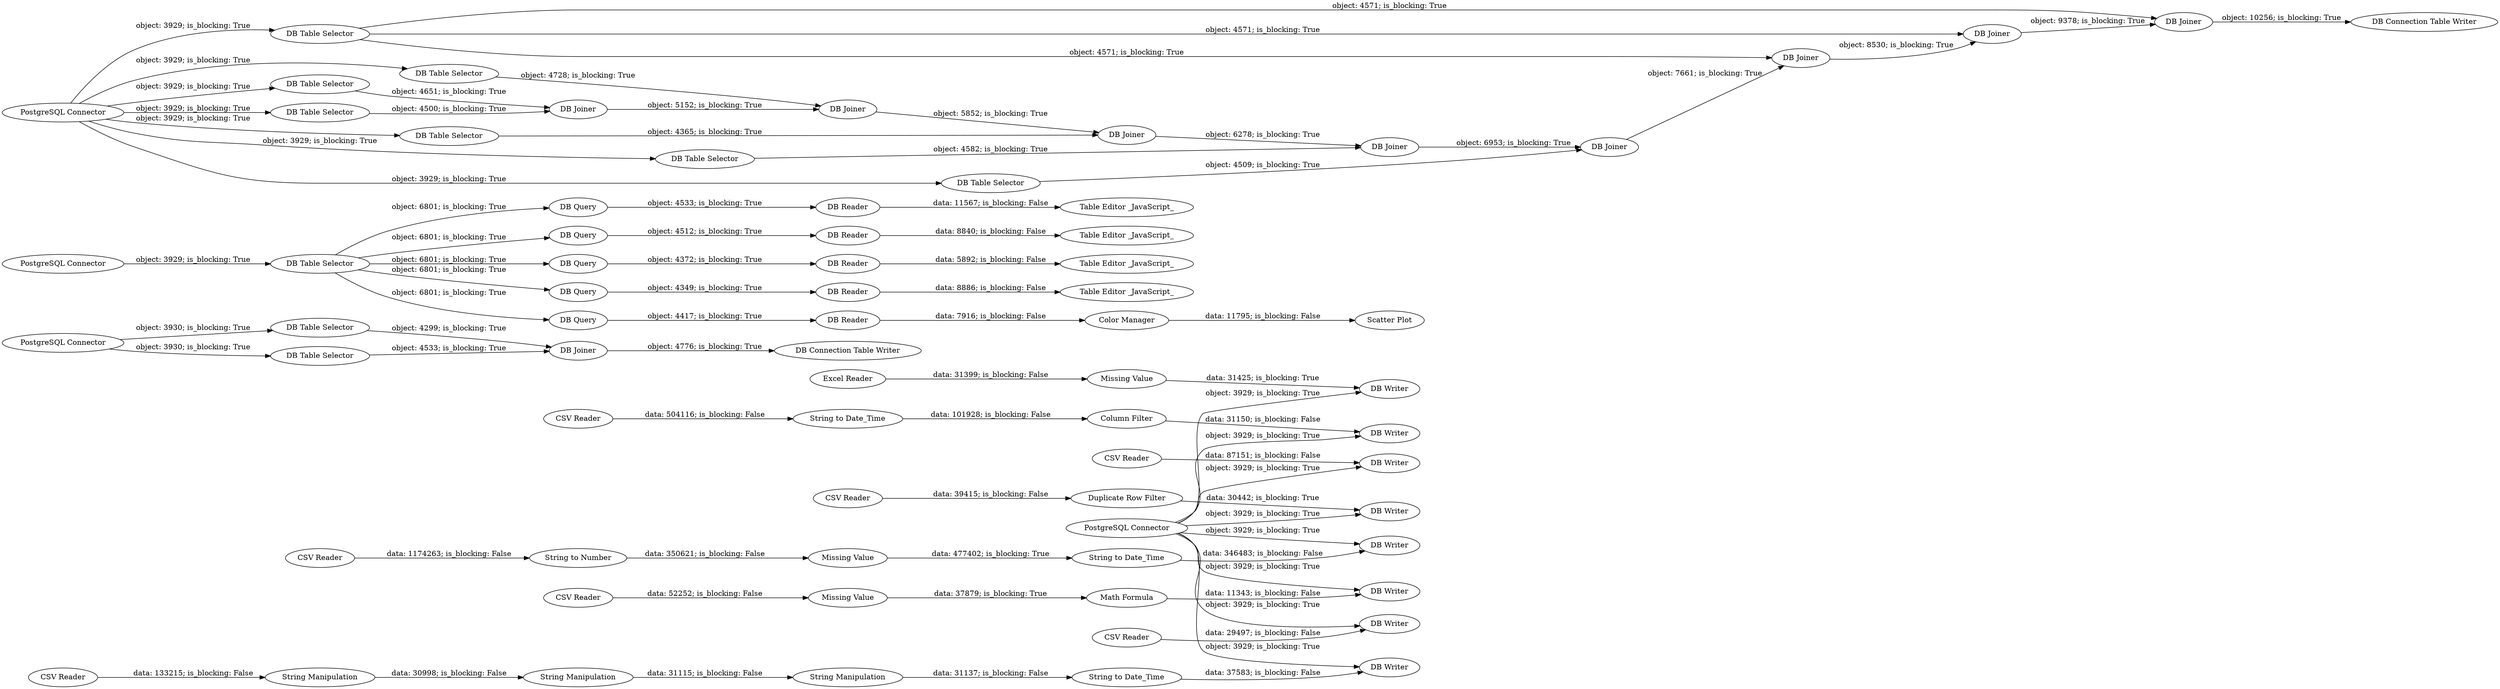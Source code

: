digraph {
	"4349667219172271519_6" [label="CSV Reader"]
	"4349667219172271519_48" [label="DB Table Selector"]
	"4349667219172271519_84" [label="PostgreSQL Connector"]
	"4349667219172271519_45" [label="Math Formula"]
	"4349667219172271519_79" [label="DB Table Selector"]
	"4349667219172271519_50" [label="DB Table Selector"]
	"4349667219172271519_61" [label="DB Joiner"]
	"4349667219172271519_82" [label="DB Joiner"]
	"4349667219172271519_1" [label="CSV Reader"]
	"4349667219172271519_5" [label="CSV Reader"]
	"4349667219172271519_42" [label="DB Writer"]
	"4349667219172271519_77" [label="DB Joiner"]
	"4349667219172271519_76" [label="DB Joiner"]
	"4349667219172271519_89" [label="DB Reader"]
	"4349667219172271519_80" [label="DB Joiner"]
	"4349667219172271519_109" [label="DB Query"]
	"4349667219172271519_56" [label="DB Table Selector"]
	"4349667219172271519_4" [label="CSV Reader"]
	"4349667219172271519_34" [label="PostgreSQL Connector"]
	"4349667219172271519_101" [label="DB Query"]
	"4349667219172271519_113" [label="Table Editor _JavaScript_"]
	"4349667219172271519_67" [label="PostgreSQL Connector"]
	"4349667219172271519_3" [label="CSV Reader"]
	"4349667219172271519_35" [label="DB Writer"]
	"4349667219172271519_111" [label="DB Reader"]
	"4349667219172271519_83" [label="DB Connection Table Writer"]
	"4349667219172271519_55" [label="DB Table Selector"]
	"4349667219172271519_2" [label="CSV Reader"]
	"4349667219172271519_43" [label="DB Writer"]
	"4349667219172271519_60" [label="DB Table Selector"]
	"4349667219172271519_81" [label="DB Joiner"]
	"4349667219172271519_73" [label="DB Joiner"]
	"4349667219172271519_38" [label="DB Writer"]
	"4349667219172271519_12" [label="String to Date_Time"]
	"4349667219172271519_40" [label="DB Writer"]
	"4349667219172271519_106" [label="Color Manager"]
	"4349667219172271519_110" [label="DB Reader"]
	"4349667219172271519_19" [label="String to Number"]
	"4349667219172271519_75" [label="DB Table Selector"]
	"4349667219172271519_33" [label="Missing Value"]
	"4349667219172271519_37" [label="DB Writer"]
	"4349667219172271519_104" [label="DB Query"]
	"4349667219172271519_41" [label="DB Writer"]
	"4349667219172271519_108" [label="DB Query"]
	"4349667219172271519_115" [label="Table Editor _JavaScript_"]
	"4349667219172271519_64" [label="String to Date_Time"]
	"4349667219172271519_62" [label="DB Table Selector"]
	"4349667219172271519_51" [label="DB Connection Table Writer"]
	"4349667219172271519_53" [label="DB Table Selector"]
	"4349667219172271519_114" [label="Table Editor _JavaScript_"]
	"4349667219172271519_20" [label="Missing Value"]
	"4349667219172271519_29" [label="CSV Reader"]
	"4349667219172271519_10" [label="String to Date_Time"]
	"4349667219172271519_105" [label="DB Reader"]
	"4349667219172271519_72" [label="Column Filter"]
	"4349667219172271519_30" [label="Excel Reader"]
	"4349667219172271519_88" [label="DB Query"]
	"4349667219172271519_103" [label="DB Reader"]
	"4349667219172271519_39" [label="DB Writer"]
	"4349667219172271519_13" [label="String Manipulation"]
	"4349667219172271519_107" [label="Scatter Plot"]
	"4349667219172271519_7" [label="Missing Value"]
	"4349667219172271519_11" [label="Duplicate Row Filter"]
	"4349667219172271519_15" [label="String Manipulation"]
	"4349667219172271519_47" [label="DB Joiner"]
	"4349667219172271519_14" [label="String Manipulation"]
	"4349667219172271519_112" [label="Table Editor _JavaScript_"]
	"4349667219172271519_85" [label="DB Table Selector"]
	"4349667219172271519_78" [label="DB Joiner"]
	"4349667219172271519_49" [label="PostgreSQL Connector"]
	"4349667219172271519_3" -> "4349667219172271519_19" [label="data: 1174263; is_blocking: False"]
	"4349667219172271519_78" -> "4349667219172271519_80" [label="object: 7661; is_blocking: True"]
	"4349667219172271519_104" -> "4349667219172271519_105" [label="object: 4372; is_blocking: True"]
	"4349667219172271519_103" -> "4349667219172271519_112" [label="data: 8840; is_blocking: False"]
	"4349667219172271519_60" -> "4349667219172271519_77" [label="object: 4365; is_blocking: True"]
	"4349667219172271519_109" -> "4349667219172271519_111" [label="object: 4533; is_blocking: True"]
	"4349667219172271519_34" -> "4349667219172271519_35" [label="object: 3929; is_blocking: True"]
	"4349667219172271519_2" -> "4349667219172271519_38" [label="data: 87151; is_blocking: False"]
	"4349667219172271519_49" -> "4349667219172271519_55" [label="object: 3929; is_blocking: True"]
	"4349667219172271519_34" -> "4349667219172271519_41" [label="object: 3929; is_blocking: True"]
	"4349667219172271519_5" -> "4349667219172271519_13" [label="data: 133215; is_blocking: False"]
	"4349667219172271519_29" -> "4349667219172271519_64" [label="data: 504116; is_blocking: False"]
	"4349667219172271519_64" -> "4349667219172271519_72" [label="data: 101928; is_blocking: False"]
	"4349667219172271519_49" -> "4349667219172271519_60" [label="object: 3929; is_blocking: True"]
	"4349667219172271519_62" -> "4349667219172271519_78" [label="object: 4509; is_blocking: True"]
	"4349667219172271519_85" -> "4349667219172271519_109" [label="object: 6801; is_blocking: True"]
	"4349667219172271519_34" -> "4349667219172271519_43" [label="object: 3929; is_blocking: True"]
	"4349667219172271519_82" -> "4349667219172271519_83" [label="object: 10256; is_blocking: True"]
	"4349667219172271519_111" -> "4349667219172271519_115" [label="data: 11567; is_blocking: False"]
	"4349667219172271519_106" -> "4349667219172271519_107" [label="data: 11795; is_blocking: False"]
	"4349667219172271519_108" -> "4349667219172271519_110" [label="object: 4349; is_blocking: True"]
	"4349667219172271519_48" -> "4349667219172271519_47" [label="object: 4299; is_blocking: True"]
	"4349667219172271519_79" -> "4349667219172271519_81" [label="object: 4571; is_blocking: True"]
	"4349667219172271519_49" -> "4349667219172271519_62" [label="object: 3929; is_blocking: True"]
	"4349667219172271519_7" -> "4349667219172271519_45" [label="data: 37879; is_blocking: True"]
	"4349667219172271519_85" -> "4349667219172271519_108" [label="object: 6801; is_blocking: True"]
	"4349667219172271519_85" -> "4349667219172271519_104" [label="object: 6801; is_blocking: True"]
	"4349667219172271519_13" -> "4349667219172271519_14" [label="data: 30998; is_blocking: False"]
	"4349667219172271519_47" -> "4349667219172271519_51" [label="object: 4776; is_blocking: True"]
	"4349667219172271519_80" -> "4349667219172271519_81" [label="object: 8530; is_blocking: True"]
	"4349667219172271519_88" -> "4349667219172271519_89" [label="object: 4417; is_blocking: True"]
	"4349667219172271519_76" -> "4349667219172271519_77" [label="object: 5852; is_blocking: True"]
	"4349667219172271519_79" -> "4349667219172271519_82" [label="object: 4571; is_blocking: True"]
	"4349667219172271519_84" -> "4349667219172271519_85" [label="object: 3929; is_blocking: True"]
	"4349667219172271519_85" -> "4349667219172271519_88" [label="object: 6801; is_blocking: True"]
	"4349667219172271519_15" -> "4349667219172271519_12" [label="data: 31137; is_blocking: False"]
	"4349667219172271519_11" -> "4349667219172271519_42" [label="data: 30442; is_blocking: True"]
	"4349667219172271519_110" -> "4349667219172271519_114" [label="data: 8886; is_blocking: False"]
	"4349667219172271519_19" -> "4349667219172271519_20" [label="data: 350621; is_blocking: False"]
	"4349667219172271519_33" -> "4349667219172271519_35" [label="data: 31425; is_blocking: True"]
	"4349667219172271519_1" -> "4349667219172271519_37" [label="data: 29497; is_blocking: False"]
	"4349667219172271519_4" -> "4349667219172271519_7" [label="data: 52252; is_blocking: False"]
	"4349667219172271519_34" -> "4349667219172271519_40" [label="object: 3929; is_blocking: True"]
	"4349667219172271519_49" -> "4349667219172271519_75" [label="object: 3929; is_blocking: True"]
	"4349667219172271519_49" -> "4349667219172271519_79" [label="object: 3929; is_blocking: True"]
	"4349667219172271519_53" -> "4349667219172271519_73" [label="object: 4500; is_blocking: True"]
	"4349667219172271519_67" -> "4349667219172271519_50" [label="object: 3930; is_blocking: True"]
	"4349667219172271519_75" -> "4349667219172271519_73" [label="object: 4651; is_blocking: True"]
	"4349667219172271519_101" -> "4349667219172271519_103" [label="object: 4512; is_blocking: True"]
	"4349667219172271519_55" -> "4349667219172271519_61" [label="object: 4582; is_blocking: True"]
	"4349667219172271519_79" -> "4349667219172271519_80" [label="object: 4571; is_blocking: True"]
	"4349667219172271519_89" -> "4349667219172271519_106" [label="data: 7916; is_blocking: False"]
	"4349667219172271519_77" -> "4349667219172271519_61" [label="object: 6278; is_blocking: True"]
	"4349667219172271519_30" -> "4349667219172271519_33" [label="data: 31399; is_blocking: False"]
	"4349667219172271519_10" -> "4349667219172271519_39" [label="data: 346483; is_blocking: False"]
	"4349667219172271519_34" -> "4349667219172271519_42" [label="object: 3929; is_blocking: True"]
	"4349667219172271519_56" -> "4349667219172271519_76" [label="object: 4728; is_blocking: True"]
	"4349667219172271519_85" -> "4349667219172271519_101" [label="object: 6801; is_blocking: True"]
	"4349667219172271519_49" -> "4349667219172271519_56" [label="object: 3929; is_blocking: True"]
	"4349667219172271519_34" -> "4349667219172271519_39" [label="object: 3929; is_blocking: True"]
	"4349667219172271519_14" -> "4349667219172271519_15" [label="data: 31115; is_blocking: False"]
	"4349667219172271519_49" -> "4349667219172271519_53" [label="object: 3929; is_blocking: True"]
	"4349667219172271519_61" -> "4349667219172271519_78" [label="object: 6953; is_blocking: True"]
	"4349667219172271519_12" -> "4349667219172271519_41" [label="data: 37583; is_blocking: False"]
	"4349667219172271519_20" -> "4349667219172271519_10" [label="data: 477402; is_blocking: True"]
	"4349667219172271519_81" -> "4349667219172271519_82" [label="object: 9378; is_blocking: True"]
	"4349667219172271519_72" -> "4349667219172271519_43" [label="data: 31150; is_blocking: False"]
	"4349667219172271519_73" -> "4349667219172271519_76" [label="object: 5152; is_blocking: True"]
	"4349667219172271519_34" -> "4349667219172271519_37" [label="object: 3929; is_blocking: True"]
	"4349667219172271519_45" -> "4349667219172271519_40" [label="data: 11343; is_blocking: False"]
	"4349667219172271519_105" -> "4349667219172271519_113" [label="data: 5892; is_blocking: False"]
	"4349667219172271519_50" -> "4349667219172271519_47" [label="object: 4533; is_blocking: True"]
	"4349667219172271519_67" -> "4349667219172271519_48" [label="object: 3930; is_blocking: True"]
	"4349667219172271519_6" -> "4349667219172271519_11" [label="data: 39415; is_blocking: False"]
	"4349667219172271519_34" -> "4349667219172271519_38" [label="object: 3929; is_blocking: True"]
	rankdir=LR
}
